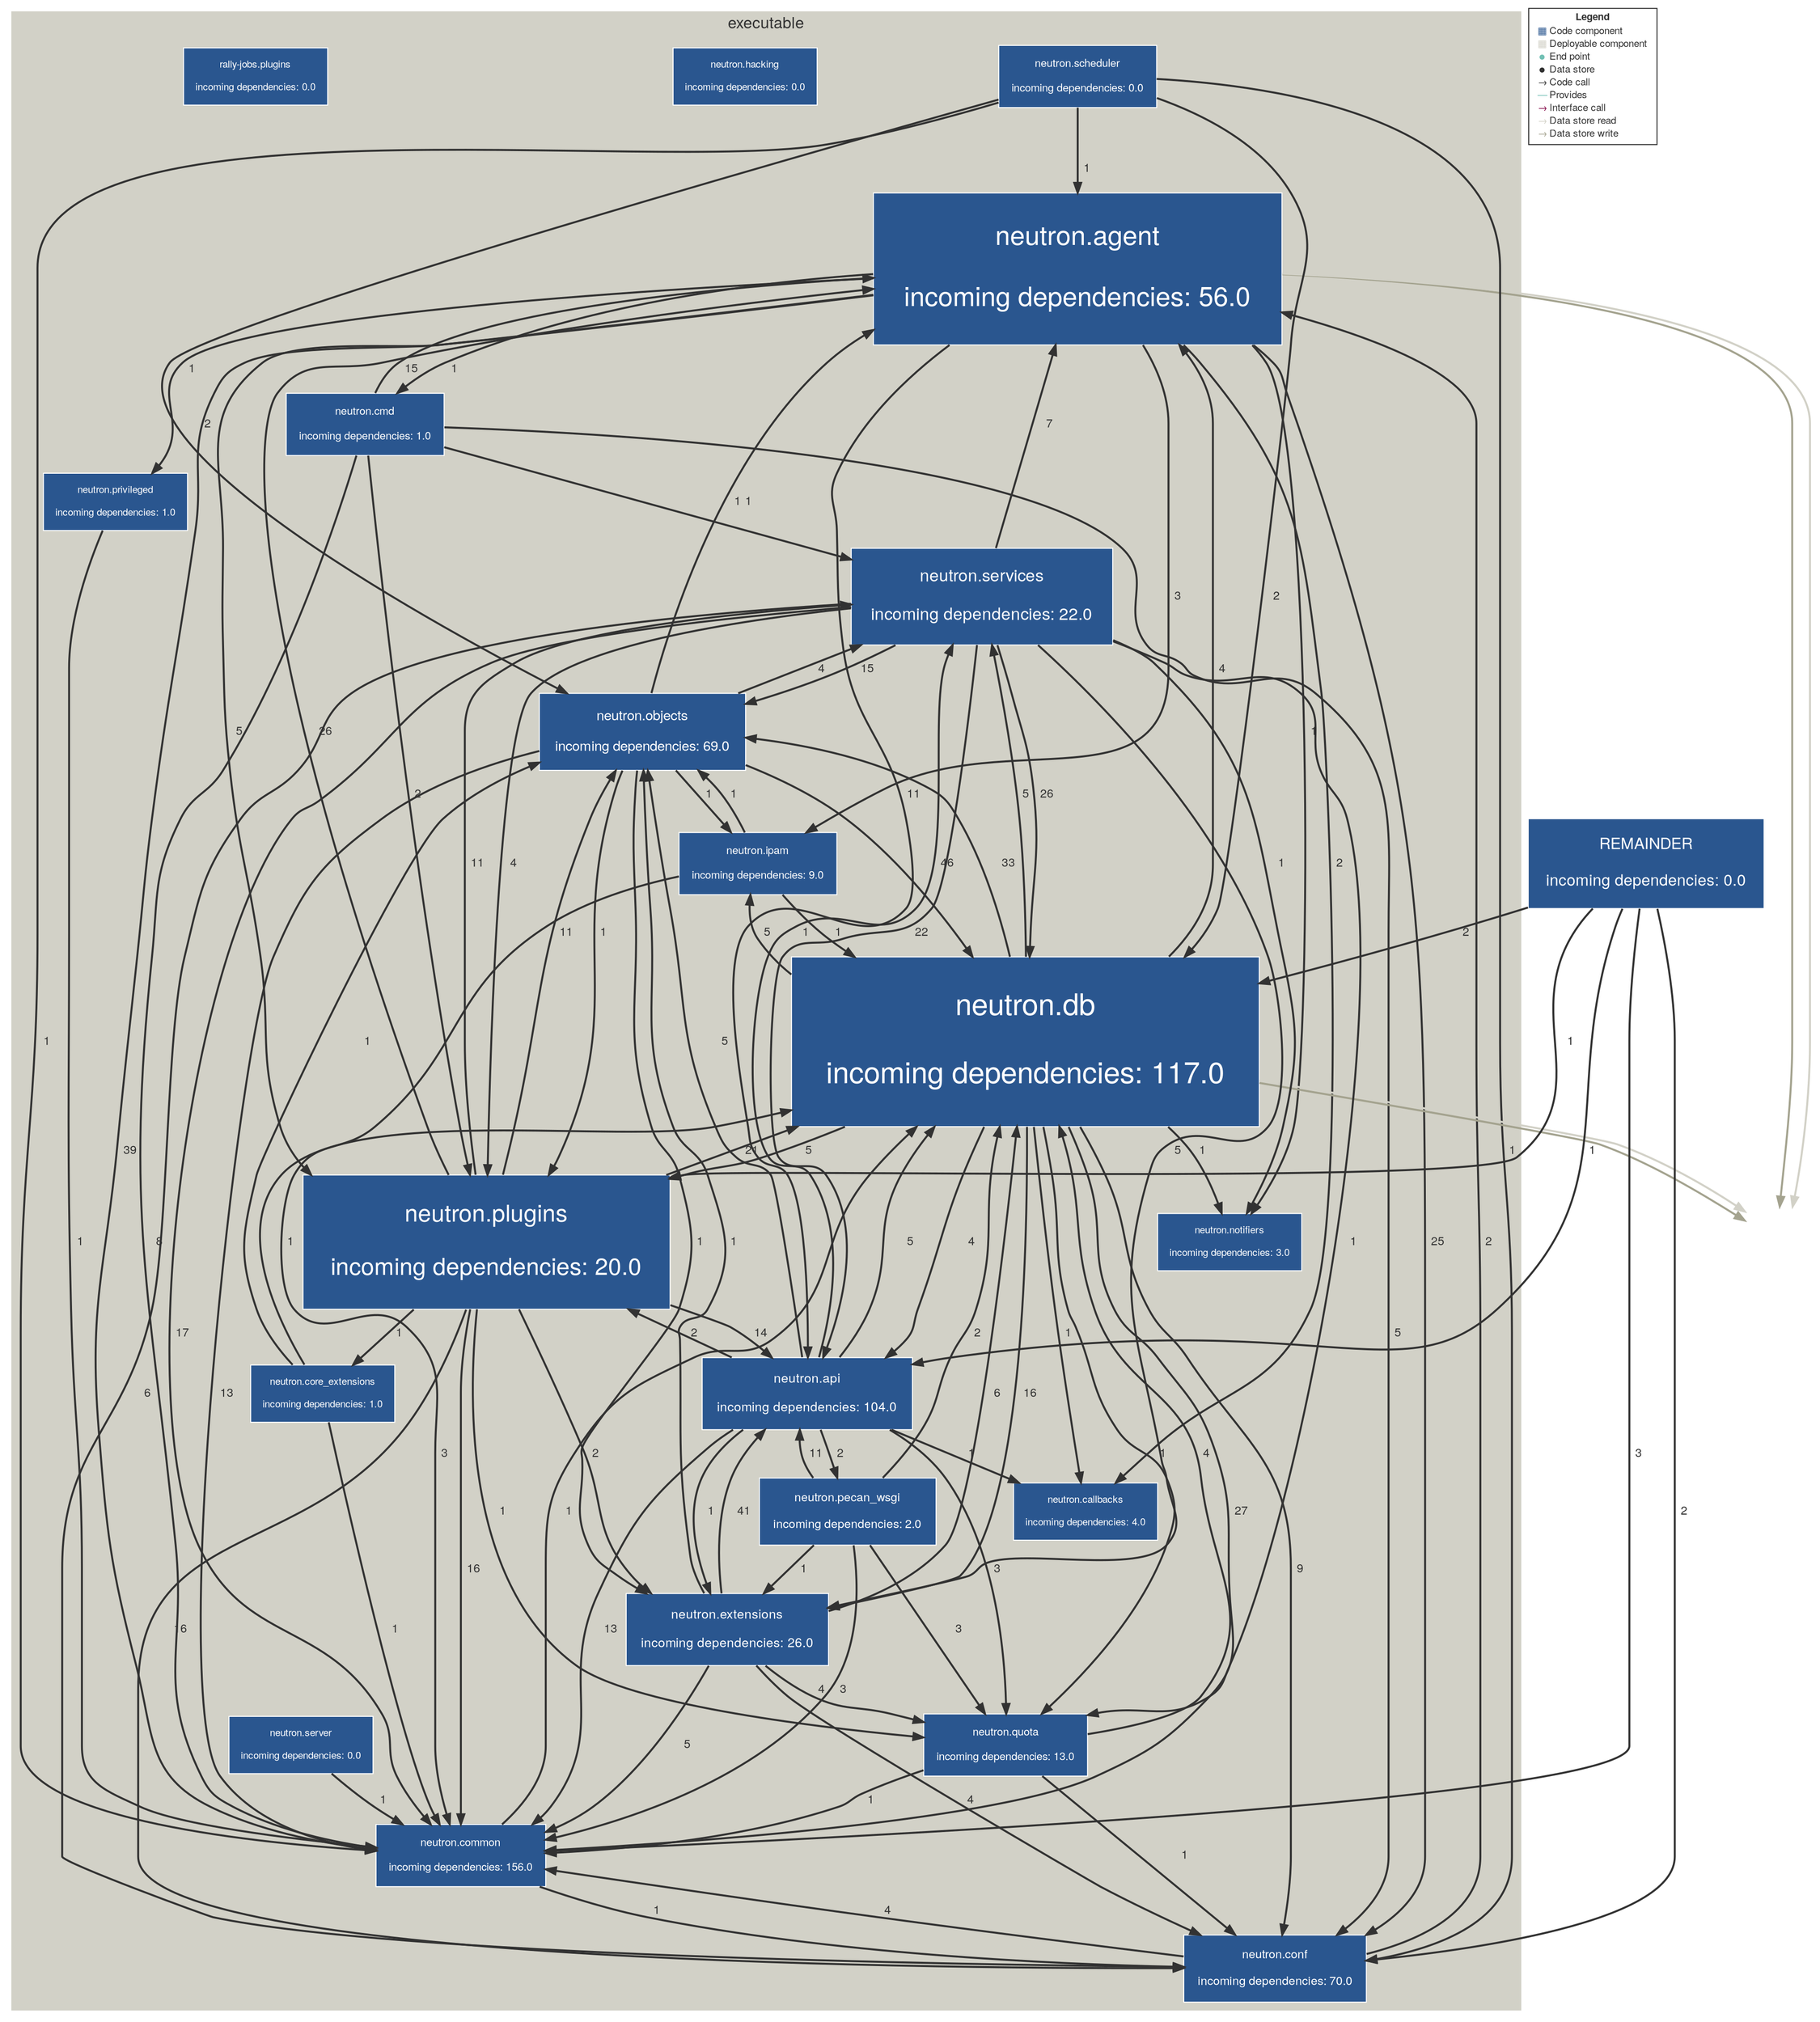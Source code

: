 digraph "Graph" {
compound=true
rankdir=TD
subgraph "cluster-neutron" {
style="filled"
color="#D2D1C7"
fontname="Helvetica Neue"
fontsize="16"
fontcolor="#323232"
label="executable"
"neutron.agent@neutron" [ shape="box" style="filled" fillcolor="#2A568F" penwidth="1" color="#FFFFFF" fontname="Helvetica Neue" fontcolor="#FFFFFF" fontsize="27" margin="0.432" label="neutron.agent

incoming dependencies: 56.0" ]
"neutron.scheduler@neutron" [ shape="box" style="filled" fillcolor="#2A568F" penwidth="1" color="#FFFFFF" fontname="Helvetica Neue" fontcolor="#FFFFFF" fontsize="11" margin="0.176" label="neutron.scheduler

incoming dependencies: 0.0" ]
"neutron.cmd@neutron" [ shape="box" style="filled" fillcolor="#2A568F" penwidth="1" color="#FFFFFF" fontname="Helvetica Neue" fontcolor="#FFFFFF" fontsize="11" margin="0.176" label="neutron.cmd

incoming dependencies: 1.0" ]
"neutron.objects@neutron" [ shape="box" style="filled" fillcolor="#2A568F" penwidth="1" color="#FFFFFF" fontname="Helvetica Neue" fontcolor="#FFFFFF" fontsize="14" margin="0.224" label="neutron.objects

incoming dependencies: 69.0" ]
"neutron.common@neutron" [ shape="box" style="filled" fillcolor="#2A568F" penwidth="1" color="#FFFFFF" fontname="Helvetica Neue" fontcolor="#FFFFFF" fontsize="11" margin="0.176" label="neutron.common

incoming dependencies: 156.0" ]
"neutron.quota@neutron" [ shape="box" style="filled" fillcolor="#2A568F" penwidth="1" color="#FFFFFF" fontname="Helvetica Neue" fontcolor="#FFFFFF" fontsize="11" margin="0.176" label="neutron.quota

incoming dependencies: 13.0" ]
"neutron.plugins@neutron" [ shape="box" style="filled" fillcolor="#2A568F" penwidth="1" color="#FFFFFF" fontname="Helvetica Neue" fontcolor="#FFFFFF" fontsize="24" margin="0.384" label="neutron.plugins

incoming dependencies: 20.0" ]
"neutron.privileged@neutron" [ shape="box" style="filled" fillcolor="#2A568F" penwidth="1" color="#FFFFFF" fontname="Helvetica Neue" fontcolor="#FFFFFF" fontsize="10" margin="0.16" label="neutron.privileged

incoming dependencies: 1.0" ]
"neutron.hacking@neutron" [ shape="box" style="filled" fillcolor="#2A568F" penwidth="1" color="#FFFFFF" fontname="Helvetica Neue" fontcolor="#FFFFFF" fontsize="10" margin="0.16" label="neutron.hacking

incoming dependencies: 0.0" ]
"neutron.conf@neutron" [ shape="box" style="filled" fillcolor="#2A568F" penwidth="1" color="#FFFFFF" fontname="Helvetica Neue" fontcolor="#FFFFFF" fontsize="12" margin="0.192" label="neutron.conf

incoming dependencies: 70.0" ]
"rally-jobs.plugins@neutron" [ shape="box" style="filled" fillcolor="#2A568F" penwidth="1" color="#FFFFFF" fontname="Helvetica Neue" fontcolor="#FFFFFF" fontsize="10" margin="0.16" label="rally-jobs.plugins

incoming dependencies: 0.0" ]
"neutron.db@neutron" [ shape="box" style="filled" fillcolor="#2A568F" penwidth="1" color="#FFFFFF" fontname="Helvetica Neue" fontcolor="#FFFFFF" fontsize="30" margin="0.48" label="neutron.db

incoming dependencies: 117.0" ]
"neutron.extensions@neutron" [ shape="box" style="filled" fillcolor="#2A568F" penwidth="1" color="#FFFFFF" fontname="Helvetica Neue" fontcolor="#FFFFFF" fontsize="13" margin="0.20800000000000002" label="neutron.extensions

incoming dependencies: 26.0" ]
"neutron.api@neutron" [ shape="box" style="filled" fillcolor="#2A568F" penwidth="1" color="#FFFFFF" fontname="Helvetica Neue" fontcolor="#FFFFFF" fontsize="13" margin="0.20800000000000002" label="neutron.api

incoming dependencies: 104.0" ]
"neutron.core_extensions@neutron" [ shape="box" style="filled" fillcolor="#2A568F" penwidth="1" color="#FFFFFF" fontname="Helvetica Neue" fontcolor="#FFFFFF" fontsize="10" margin="0.16" label="neutron.core_extensions

incoming dependencies: 1.0" ]
"neutron.ipam@neutron" [ shape="box" style="filled" fillcolor="#2A568F" penwidth="1" color="#FFFFFF" fontname="Helvetica Neue" fontcolor="#FFFFFF" fontsize="11" margin="0.176" label="neutron.ipam

incoming dependencies: 9.0" ]
"neutron.callbacks@neutron" [ shape="box" style="filled" fillcolor="#2A568F" penwidth="1" color="#FFFFFF" fontname="Helvetica Neue" fontcolor="#FFFFFF" fontsize="10" margin="0.16" label="neutron.callbacks

incoming dependencies: 4.0" ]
"neutron.notifiers@neutron" [ shape="box" style="filled" fillcolor="#2A568F" penwidth="1" color="#FFFFFF" fontname="Helvetica Neue" fontcolor="#FFFFFF" fontsize="10" margin="0.16" label="neutron.notifiers

incoming dependencies: 3.0" ]
"neutron.pecan_wsgi@neutron" [ shape="box" style="filled" fillcolor="#2A568F" penwidth="1" color="#FFFFFF" fontname="Helvetica Neue" fontcolor="#FFFFFF" fontsize="12" margin="0.192" label="neutron.pecan_wsgi

incoming dependencies: 2.0" ]
"neutron.services@neutron" [ shape="box" style="filled" fillcolor="#2A568F" penwidth="1" color="#FFFFFF" fontname="Helvetica Neue" fontcolor="#FFFFFF" fontsize="17" margin="0.272" label="neutron.services

incoming dependencies: 22.0" ]
"neutron.server@neutron" [ shape="box" style="filled" fillcolor="#2A568F" penwidth="1" color="#FFFFFF" fontname="Helvetica Neue" fontcolor="#FFFFFF" fontsize="10" margin="0.16" label="neutron.server

incoming dependencies: 0.0" ]
}
"2f8dc49a-746e-4a2e-87fb-9d869f9acdf5@NOT_DEPLOYED" [ shape="box" penwidth="0" fontname="Helvetica Neue" fontcolor="#323232" fontsize="16" image="icon-datastore.png" width="1.000" height="1.000" fixedsize="true" label="" ]
"REMAINDER@NOT_DEPLOYED" [ shape="box" style="filled" fillcolor="#2A568F" penwidth="1" color="#FFFFFF" fontname="Helvetica Neue" fontcolor="#FFFFFF" fontsize="16" margin="0.256" label="REMAINDER

incoming dependencies: 0.0" ]
"neutron.agent@neutron" -> "neutron.cmd@neutron" [ penwidth="2" color="#323232" fontcolor="#323232" fontname="Helvetica Neue" fontsize="12" label="  1" ]
"neutron.agent@neutron" -> "neutron.common@neutron" [ penwidth="2" color="#323232" fontcolor="#323232" fontname="Helvetica Neue" fontsize="12" label="  39" ]
"neutron.agent@neutron" -> "neutron.plugins@neutron" [ penwidth="2" color="#323232" fontcolor="#323232" fontname="Helvetica Neue" fontsize="12" label="  5" ]
"neutron.agent@neutron" -> "neutron.privileged@neutron" [ penwidth="2" color="#323232" fontcolor="#323232" fontname="Helvetica Neue" fontsize="12" label="  1" ]
"neutron.agent@neutron" -> "neutron.conf@neutron" [ penwidth="2" color="#323232" fontcolor="#323232" fontname="Helvetica Neue" fontsize="12" label="  25" ]
"neutron.agent@neutron" -> "neutron.api@neutron" [ penwidth="2" color="#323232" fontcolor="#323232" fontname="Helvetica Neue" fontsize="12" label="  11" ]
"neutron.agent@neutron" -> "neutron.ipam@neutron" [ penwidth="2" color="#323232" fontcolor="#323232" fontname="Helvetica Neue" fontsize="12" label="  3" ]
"neutron.agent@neutron" -> "neutron.callbacks@neutron" [ penwidth="2" color="#323232" fontcolor="#323232" fontname="Helvetica Neue" fontsize="12" label="  2" ]
"neutron.agent@neutron" -> "neutron.notifiers@neutron" [ penwidth="2" color="#323232" fontcolor="#323232" fontname="Helvetica Neue" fontsize="12" label="  1" ]
"neutron.agent@neutron" -> "2f8dc49a-746e-4a2e-87fb-9d869f9acdf5@NOT_DEPLOYED" [ penwidth="2" color="#A4A38F" fontcolor="#A4A38F" fontname="Helvetica Neue" fontsize="12" label="" ]
"neutron.agent@neutron" -> "2f8dc49a-746e-4a2e-87fb-9d869f9acdf5@NOT_DEPLOYED" [ penwidth="2" color="#D2D1C7" fontcolor="#D2D1C7" fontname="Helvetica Neue" fontsize="12" label="" ]
"neutron.scheduler@neutron" -> "neutron.agent@neutron" [ penwidth="2" color="#323232" fontcolor="#323232" fontname="Helvetica Neue" fontsize="12" label="  1" ]
"neutron.scheduler@neutron" -> "neutron.objects@neutron" [ penwidth="2" color="#323232" fontcolor="#323232" fontname="Helvetica Neue" fontsize="12" label="  2" ]
"neutron.scheduler@neutron" -> "neutron.common@neutron" [ penwidth="2" color="#323232" fontcolor="#323232" fontname="Helvetica Neue" fontsize="12" label="  1" ]
"neutron.scheduler@neutron" -> "neutron.conf@neutron" [ penwidth="2" color="#323232" fontcolor="#323232" fontname="Helvetica Neue" fontsize="12" label="  1" ]
"neutron.scheduler@neutron" -> "neutron.db@neutron" [ penwidth="2" color="#323232" fontcolor="#323232" fontname="Helvetica Neue" fontsize="12" label="  2" ]
"neutron.cmd@neutron" -> "neutron.agent@neutron" [ penwidth="2" color="#323232" fontcolor="#323232" fontname="Helvetica Neue" fontsize="12" label="  15" ]
"neutron.cmd@neutron" -> "neutron.common@neutron" [ penwidth="2" color="#323232" fontcolor="#323232" fontname="Helvetica Neue" fontsize="12" label="  8" ]
"neutron.cmd@neutron" -> "neutron.plugins@neutron" [ penwidth="2" color="#323232" fontcolor="#323232" fontname="Helvetica Neue" fontsize="12" label="  2" ]
"neutron.cmd@neutron" -> "neutron.conf@neutron" [ penwidth="2" color="#323232" fontcolor="#323232" fontname="Helvetica Neue" fontsize="12" label="  5" ]
"neutron.cmd@neutron" -> "neutron.services@neutron" [ penwidth="2" color="#323232" fontcolor="#323232" fontname="Helvetica Neue" fontsize="12" label="  1" ]
"neutron.objects@neutron" -> "neutron.agent@neutron" [ penwidth="2" color="#323232" fontcolor="#323232" fontname="Helvetica Neue" fontsize="12" label="  1" ]
"neutron.objects@neutron" -> "neutron.common@neutron" [ penwidth="2" color="#323232" fontcolor="#323232" fontname="Helvetica Neue" fontsize="12" label="  13" ]
"neutron.objects@neutron" -> "neutron.plugins@neutron" [ penwidth="2" color="#323232" fontcolor="#323232" fontname="Helvetica Neue" fontsize="12" label="  1" ]
"neutron.objects@neutron" -> "neutron.db@neutron" [ penwidth="2" color="#323232" fontcolor="#323232" fontname="Helvetica Neue" fontsize="12" label="  46" ]
"neutron.objects@neutron" -> "neutron.extensions@neutron" [ penwidth="2" color="#323232" fontcolor="#323232" fontname="Helvetica Neue" fontsize="12" label="  1" ]
"neutron.objects@neutron" -> "neutron.ipam@neutron" [ penwidth="2" color="#323232" fontcolor="#323232" fontname="Helvetica Neue" fontsize="12" label="  1" ]
"neutron.objects@neutron" -> "neutron.services@neutron" [ penwidth="2" color="#323232" fontcolor="#323232" fontname="Helvetica Neue" fontsize="12" label="  4" ]
"neutron.common@neutron" -> "neutron.conf@neutron" [ penwidth="2" color="#323232" fontcolor="#323232" fontname="Helvetica Neue" fontsize="12" label="  1" ]
"neutron.common@neutron" -> "neutron.db@neutron" [ penwidth="2" color="#323232" fontcolor="#323232" fontname="Helvetica Neue" fontsize="12" label="  1" ]
"neutron.quota@neutron" -> "neutron.common@neutron" [ penwidth="2" color="#323232" fontcolor="#323232" fontname="Helvetica Neue" fontsize="12" label="  1" ]
"neutron.quota@neutron" -> "neutron.conf@neutron" [ penwidth="2" color="#323232" fontcolor="#323232" fontname="Helvetica Neue" fontsize="12" label="  1" ]
"neutron.quota@neutron" -> "neutron.db@neutron" [ penwidth="2" color="#323232" fontcolor="#323232" fontname="Helvetica Neue" fontsize="12" label="  4" ]
"neutron.plugins@neutron" -> "neutron.agent@neutron" [ penwidth="2" color="#323232" fontcolor="#323232" fontname="Helvetica Neue" fontsize="12" label="  26" ]
"neutron.plugins@neutron" -> "neutron.objects@neutron" [ penwidth="2" color="#323232" fontcolor="#323232" fontname="Helvetica Neue" fontsize="12" label="  11" ]
"neutron.plugins@neutron" -> "neutron.common@neutron" [ penwidth="2" color="#323232" fontcolor="#323232" fontname="Helvetica Neue" fontsize="12" label="  16" ]
"neutron.plugins@neutron" -> "neutron.quota@neutron" [ penwidth="2" color="#323232" fontcolor="#323232" fontname="Helvetica Neue" fontsize="12" label="  1" ]
"neutron.plugins@neutron" -> "neutron.conf@neutron" [ penwidth="2" color="#323232" fontcolor="#323232" fontname="Helvetica Neue" fontsize="12" label="  16" ]
"neutron.plugins@neutron" -> "neutron.db@neutron" [ penwidth="2" color="#323232" fontcolor="#323232" fontname="Helvetica Neue" fontsize="12" label="  21" ]
"neutron.plugins@neutron" -> "neutron.extensions@neutron" [ penwidth="2" color="#323232" fontcolor="#323232" fontname="Helvetica Neue" fontsize="12" label="  2" ]
"neutron.plugins@neutron" -> "neutron.api@neutron" [ penwidth="2" color="#323232" fontcolor="#323232" fontname="Helvetica Neue" fontsize="12" label="  14" ]
"neutron.plugins@neutron" -> "neutron.core_extensions@neutron" [ penwidth="2" color="#323232" fontcolor="#323232" fontname="Helvetica Neue" fontsize="12" label="  1" ]
"neutron.plugins@neutron" -> "neutron.services@neutron" [ penwidth="2" color="#323232" fontcolor="#323232" fontname="Helvetica Neue" fontsize="12" label="  11" ]
"neutron.privileged@neutron" -> "neutron.common@neutron" [ penwidth="2" color="#323232" fontcolor="#323232" fontname="Helvetica Neue" fontsize="12" label="  1" ]
"neutron.conf@neutron" -> "neutron.agent@neutron" [ penwidth="2" color="#323232" fontcolor="#323232" fontname="Helvetica Neue" fontsize="12" label="  2" ]
"neutron.conf@neutron" -> "neutron.common@neutron" [ penwidth="2" color="#323232" fontcolor="#323232" fontname="Helvetica Neue" fontsize="12" label="  4" ]
"neutron.db@neutron" -> "neutron.agent@neutron" [ penwidth="2" color="#323232" fontcolor="#323232" fontname="Helvetica Neue" fontsize="12" label="  4" ]
"neutron.db@neutron" -> "neutron.objects@neutron" [ penwidth="2" color="#323232" fontcolor="#323232" fontname="Helvetica Neue" fontsize="12" label="  33" ]
"neutron.db@neutron" -> "neutron.common@neutron" [ penwidth="2" color="#323232" fontcolor="#323232" fontname="Helvetica Neue" fontsize="12" label="  27" ]
"neutron.db@neutron" -> "neutron.quota@neutron" [ penwidth="2" color="#323232" fontcolor="#323232" fontname="Helvetica Neue" fontsize="12" label="  1" ]
"neutron.db@neutron" -> "neutron.plugins@neutron" [ penwidth="2" color="#323232" fontcolor="#323232" fontname="Helvetica Neue" fontsize="12" label="  5" ]
"neutron.db@neutron" -> "neutron.conf@neutron" [ penwidth="2" color="#323232" fontcolor="#323232" fontname="Helvetica Neue" fontsize="12" label="  9" ]
"neutron.db@neutron" -> "neutron.extensions@neutron" [ penwidth="2" color="#323232" fontcolor="#323232" fontname="Helvetica Neue" fontsize="12" label="  16" ]
"neutron.db@neutron" -> "neutron.api@neutron" [ penwidth="2" color="#323232" fontcolor="#323232" fontname="Helvetica Neue" fontsize="12" label="  4" ]
"neutron.db@neutron" -> "neutron.ipam@neutron" [ penwidth="2" color="#323232" fontcolor="#323232" fontname="Helvetica Neue" fontsize="12" label="  5" ]
"neutron.db@neutron" -> "neutron.callbacks@neutron" [ penwidth="2" color="#323232" fontcolor="#323232" fontname="Helvetica Neue" fontsize="12" label="  1" ]
"neutron.db@neutron" -> "neutron.notifiers@neutron" [ penwidth="2" color="#323232" fontcolor="#323232" fontname="Helvetica Neue" fontsize="12" label="  1" ]
"neutron.db@neutron" -> "neutron.services@neutron" [ penwidth="2" color="#323232" fontcolor="#323232" fontname="Helvetica Neue" fontsize="12" label="  5" ]
"neutron.db@neutron" -> "2f8dc49a-746e-4a2e-87fb-9d869f9acdf5@NOT_DEPLOYED" [ penwidth="2" color="#A4A38F" fontcolor="#A4A38F" fontname="Helvetica Neue" fontsize="12" label="" ]
"neutron.db@neutron" -> "2f8dc49a-746e-4a2e-87fb-9d869f9acdf5@NOT_DEPLOYED" [ penwidth="2" color="#D2D1C7" fontcolor="#D2D1C7" fontname="Helvetica Neue" fontsize="12" label="" ]
"neutron.extensions@neutron" -> "neutron.objects@neutron" [ penwidth="2" color="#323232" fontcolor="#323232" fontname="Helvetica Neue" fontsize="12" label="  1" ]
"neutron.extensions@neutron" -> "neutron.common@neutron" [ penwidth="2" color="#323232" fontcolor="#323232" fontname="Helvetica Neue" fontsize="12" label="  5" ]
"neutron.extensions@neutron" -> "neutron.quota@neutron" [ penwidth="2" color="#323232" fontcolor="#323232" fontname="Helvetica Neue" fontsize="12" label="  4" ]
"neutron.extensions@neutron" -> "neutron.conf@neutron" [ penwidth="2" color="#323232" fontcolor="#323232" fontname="Helvetica Neue" fontsize="12" label="  4" ]
"neutron.extensions@neutron" -> "neutron.db@neutron" [ penwidth="2" color="#323232" fontcolor="#323232" fontname="Helvetica Neue" fontsize="12" label="  6" ]
"neutron.extensions@neutron" -> "neutron.api@neutron" [ penwidth="2" color="#323232" fontcolor="#323232" fontname="Helvetica Neue" fontsize="12" label="  41" ]
"neutron.api@neutron" -> "neutron.objects@neutron" [ penwidth="2" color="#323232" fontcolor="#323232" fontname="Helvetica Neue" fontsize="12" label="  5" ]
"neutron.api@neutron" -> "neutron.common@neutron" [ penwidth="2" color="#323232" fontcolor="#323232" fontname="Helvetica Neue" fontsize="12" label="  13" ]
"neutron.api@neutron" -> "neutron.quota@neutron" [ penwidth="2" color="#323232" fontcolor="#323232" fontname="Helvetica Neue" fontsize="12" label="  3" ]
"neutron.api@neutron" -> "neutron.plugins@neutron" [ penwidth="2" color="#323232" fontcolor="#323232" fontname="Helvetica Neue" fontsize="12" label="  2" ]
"neutron.api@neutron" -> "neutron.db@neutron" [ penwidth="2" color="#323232" fontcolor="#323232" fontname="Helvetica Neue" fontsize="12" label="  5" ]
"neutron.api@neutron" -> "neutron.extensions@neutron" [ penwidth="2" color="#323232" fontcolor="#323232" fontname="Helvetica Neue" fontsize="12" label="  1" ]
"neutron.api@neutron" -> "neutron.callbacks@neutron" [ penwidth="2" color="#323232" fontcolor="#323232" fontname="Helvetica Neue" fontsize="12" label="  1" ]
"neutron.api@neutron" -> "neutron.pecan_wsgi@neutron" [ penwidth="2" color="#323232" fontcolor="#323232" fontname="Helvetica Neue" fontsize="12" label="  2" ]
"neutron.api@neutron" -> "neutron.services@neutron" [ penwidth="2" color="#323232" fontcolor="#323232" fontname="Helvetica Neue" fontsize="12" label="  1" ]
"neutron.core_extensions@neutron" -> "neutron.objects@neutron" [ penwidth="2" color="#323232" fontcolor="#323232" fontname="Helvetica Neue" fontsize="12" label="  1" ]
"neutron.core_extensions@neutron" -> "neutron.common@neutron" [ penwidth="2" color="#323232" fontcolor="#323232" fontname="Helvetica Neue" fontsize="12" label="  1" ]
"neutron.core_extensions@neutron" -> "neutron.db@neutron" [ penwidth="2" color="#323232" fontcolor="#323232" fontname="Helvetica Neue" fontsize="12" label="  1" ]
"neutron.ipam@neutron" -> "neutron.objects@neutron" [ penwidth="2" color="#323232" fontcolor="#323232" fontname="Helvetica Neue" fontsize="12" label="  1" ]
"neutron.ipam@neutron" -> "neutron.common@neutron" [ penwidth="2" color="#323232" fontcolor="#323232" fontname="Helvetica Neue" fontsize="12" label="  3" ]
"neutron.ipam@neutron" -> "neutron.db@neutron" [ penwidth="2" color="#323232" fontcolor="#323232" fontname="Helvetica Neue" fontsize="12" label="  1" ]
"neutron.pecan_wsgi@neutron" -> "neutron.common@neutron" [ penwidth="2" color="#323232" fontcolor="#323232" fontname="Helvetica Neue" fontsize="12" label="  3" ]
"neutron.pecan_wsgi@neutron" -> "neutron.quota@neutron" [ penwidth="2" color="#323232" fontcolor="#323232" fontname="Helvetica Neue" fontsize="12" label="  3" ]
"neutron.pecan_wsgi@neutron" -> "neutron.db@neutron" [ penwidth="2" color="#323232" fontcolor="#323232" fontname="Helvetica Neue" fontsize="12" label="  2" ]
"neutron.pecan_wsgi@neutron" -> "neutron.extensions@neutron" [ penwidth="2" color="#323232" fontcolor="#323232" fontname="Helvetica Neue" fontsize="12" label="  1" ]
"neutron.pecan_wsgi@neutron" -> "neutron.api@neutron" [ penwidth="2" color="#323232" fontcolor="#323232" fontname="Helvetica Neue" fontsize="12" label="  11" ]
"neutron.services@neutron" -> "neutron.agent@neutron" [ penwidth="2" color="#323232" fontcolor="#323232" fontname="Helvetica Neue" fontsize="12" label="  7" ]
"neutron.services@neutron" -> "neutron.objects@neutron" [ penwidth="2" color="#323232" fontcolor="#323232" fontname="Helvetica Neue" fontsize="12" label="  15" ]
"neutron.services@neutron" -> "neutron.common@neutron" [ penwidth="2" color="#323232" fontcolor="#323232" fontname="Helvetica Neue" fontsize="12" label="  17" ]
"neutron.services@neutron" -> "neutron.quota@neutron" [ penwidth="2" color="#323232" fontcolor="#323232" fontname="Helvetica Neue" fontsize="12" label="  1" ]
"neutron.services@neutron" -> "neutron.plugins@neutron" [ penwidth="2" color="#323232" fontcolor="#323232" fontname="Helvetica Neue" fontsize="12" label="  4" ]
"neutron.services@neutron" -> "neutron.conf@neutron" [ penwidth="2" color="#323232" fontcolor="#323232" fontname="Helvetica Neue" fontsize="12" label="  6" ]
"neutron.services@neutron" -> "neutron.db@neutron" [ penwidth="2" color="#323232" fontcolor="#323232" fontname="Helvetica Neue" fontsize="12" label="  26" ]
"neutron.services@neutron" -> "neutron.extensions@neutron" [ penwidth="2" color="#323232" fontcolor="#323232" fontname="Helvetica Neue" fontsize="12" label="  5" ]
"neutron.services@neutron" -> "neutron.api@neutron" [ penwidth="2" color="#323232" fontcolor="#323232" fontname="Helvetica Neue" fontsize="12" label="  22" ]
"neutron.services@neutron" -> "neutron.notifiers@neutron" [ penwidth="2" color="#323232" fontcolor="#323232" fontname="Helvetica Neue" fontsize="12" label="  1" ]
"neutron.server@neutron" -> "neutron.common@neutron" [ penwidth="2" color="#323232" fontcolor="#323232" fontname="Helvetica Neue" fontsize="12" label="  1" ]
"REMAINDER@NOT_DEPLOYED" -> "neutron.common@neutron" [ penwidth="2" color="#323232" fontcolor="#323232" fontname="Helvetica Neue" fontsize="12" label="  3" ]
"REMAINDER@NOT_DEPLOYED" -> "neutron.plugins@neutron" [ penwidth="2" color="#323232" fontcolor="#323232" fontname="Helvetica Neue" fontsize="12" label="  1" ]
"REMAINDER@NOT_DEPLOYED" -> "neutron.conf@neutron" [ penwidth="2" color="#323232" fontcolor="#323232" fontname="Helvetica Neue" fontsize="12" label="  2" ]
"REMAINDER@NOT_DEPLOYED" -> "neutron.db@neutron" [ penwidth="2" color="#323232" fontcolor="#323232" fontname="Helvetica Neue" fontsize="12" label="  2" ]
"REMAINDER@NOT_DEPLOYED" -> "neutron.api@neutron" [ penwidth="2" color="#323232" fontcolor="#323232" fontname="Helvetica Neue" fontsize="12" label="  1" ]
"LEGEND" [ shape="box" style="filled" fillcolor="#FFFFFF" penwidth="1" color="#323232" fontname="Helvetica Neue" fontcolor="#323232" fontsize="10" label=<<TABLE BORDER="0" CELLPADDING="1" CELLSPACING="0">
<TR><TD COLSPAN="2"><B>Legend</B></TD></TR>
<TR><TD><FONT COLOR="#2A568F">&#9638;</FONT></TD><TD ALIGN="left">Code component</TD></TR>
<TR><TD><FONT COLOR="#D2D1C7">&#9638;</FONT></TD><TD ALIGN="left">Deployable component</TD></TR>
<TR><TD><FONT COLOR="#72C0B4">&#9679;</FONT></TD><TD ALIGN="left">End point</TD></TR>
<TR><TD><FONT COLOR="#323232">&#9679;</FONT></TD><TD ALIGN="left">Data store</TD></TR>
<TR><TD><FONT COLOR="#323232">&rarr;</FONT></TD><TD ALIGN="left">Code call</TD></TR>
<TR><TD><FONT COLOR="#72C0B4">&#8212;</FONT></TD><TD ALIGN="left">Provides</TD></TR>
<TR><TD><FONT COLOR="#820445">&rarr;</FONT></TD><TD ALIGN="left">Interface call</TD></TR>
<TR><TD><FONT COLOR="#D2D1C7">&rarr;</FONT></TD><TD ALIGN="left">Data store read</TD></TR>
<TR><TD><FONT COLOR="#A4A38F">&rarr;</FONT></TD><TD ALIGN="left">Data store write</TD></TR>
</TABLE>
>  ]
}
